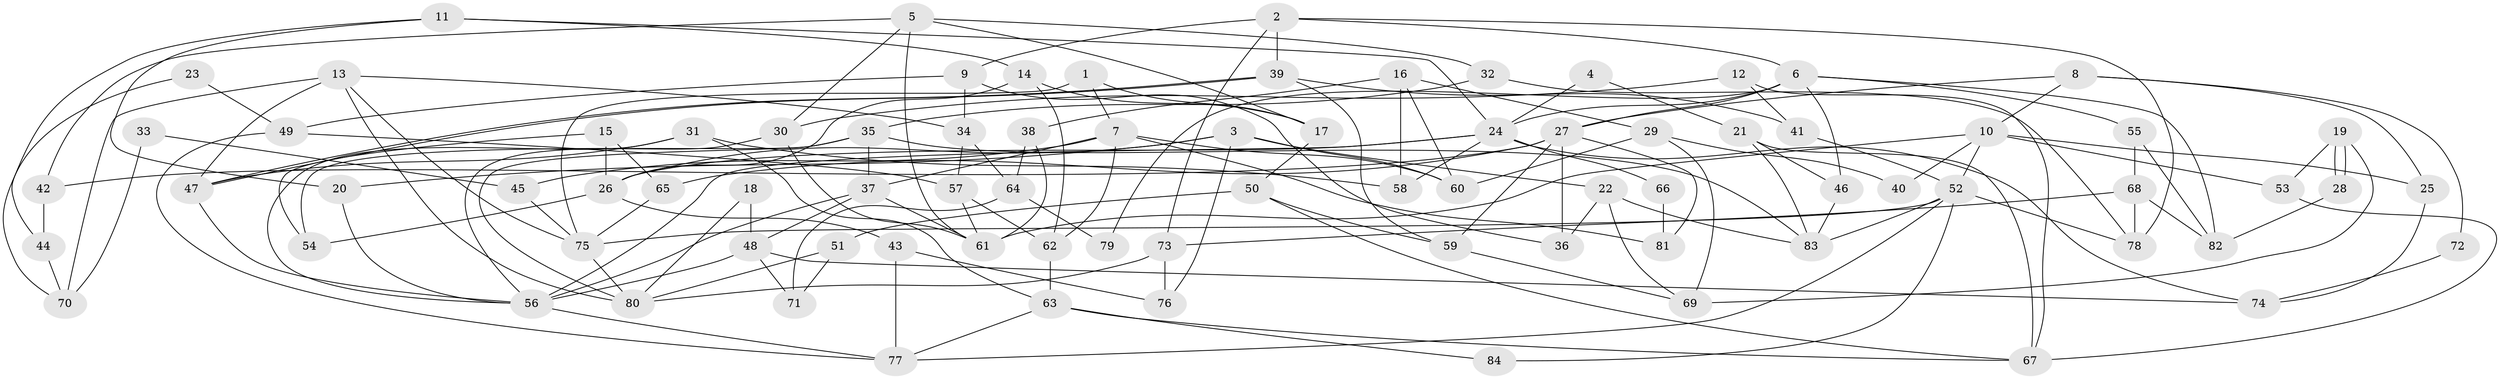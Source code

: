 // coarse degree distribution, {11: 0.058823529411764705, 8: 0.08823529411764706, 10: 0.058823529411764705, 6: 0.14705882352941177, 5: 0.14705882352941177, 2: 0.14705882352941177, 3: 0.11764705882352941, 4: 0.08823529411764706, 7: 0.058823529411764705, 9: 0.08823529411764706}
// Generated by graph-tools (version 1.1) at 2025/50/03/04/25 22:50:55]
// undirected, 84 vertices, 168 edges
graph export_dot {
  node [color=gray90,style=filled];
  1;
  2;
  3;
  4;
  5;
  6;
  7;
  8;
  9;
  10;
  11;
  12;
  13;
  14;
  15;
  16;
  17;
  18;
  19;
  20;
  21;
  22;
  23;
  24;
  25;
  26;
  27;
  28;
  29;
  30;
  31;
  32;
  33;
  34;
  35;
  36;
  37;
  38;
  39;
  40;
  41;
  42;
  43;
  44;
  45;
  46;
  47;
  48;
  49;
  50;
  51;
  52;
  53;
  54;
  55;
  56;
  57;
  58;
  59;
  60;
  61;
  62;
  63;
  64;
  65;
  66;
  67;
  68;
  69;
  70;
  71;
  72;
  73;
  74;
  75;
  76;
  77;
  78;
  79;
  80;
  81;
  82;
  83;
  84;
  1 -- 7;
  1 -- 17;
  1 -- 75;
  2 -- 73;
  2 -- 39;
  2 -- 6;
  2 -- 9;
  2 -- 78;
  3 -- 20;
  3 -- 26;
  3 -- 22;
  3 -- 60;
  3 -- 76;
  4 -- 21;
  4 -- 24;
  5 -- 32;
  5 -- 61;
  5 -- 17;
  5 -- 30;
  5 -- 42;
  6 -- 27;
  6 -- 24;
  6 -- 46;
  6 -- 55;
  6 -- 79;
  6 -- 82;
  7 -- 37;
  7 -- 60;
  7 -- 45;
  7 -- 62;
  7 -- 81;
  8 -- 27;
  8 -- 10;
  8 -- 25;
  8 -- 72;
  9 -- 49;
  9 -- 34;
  9 -- 36;
  10 -- 52;
  10 -- 61;
  10 -- 25;
  10 -- 40;
  10 -- 53;
  11 -- 14;
  11 -- 24;
  11 -- 20;
  11 -- 44;
  12 -- 30;
  12 -- 41;
  12 -- 67;
  13 -- 47;
  13 -- 80;
  13 -- 34;
  13 -- 70;
  13 -- 75;
  14 -- 62;
  14 -- 26;
  14 -- 17;
  15 -- 65;
  15 -- 26;
  15 -- 54;
  16 -- 58;
  16 -- 60;
  16 -- 29;
  16 -- 38;
  17 -- 50;
  18 -- 48;
  18 -- 80;
  19 -- 53;
  19 -- 28;
  19 -- 28;
  19 -- 69;
  20 -- 56;
  21 -- 83;
  21 -- 67;
  21 -- 46;
  22 -- 83;
  22 -- 36;
  22 -- 69;
  23 -- 49;
  23 -- 70;
  24 -- 56;
  24 -- 26;
  24 -- 58;
  24 -- 66;
  24 -- 74;
  25 -- 74;
  26 -- 54;
  26 -- 43;
  27 -- 59;
  27 -- 36;
  27 -- 42;
  27 -- 65;
  27 -- 81;
  28 -- 82;
  29 -- 69;
  29 -- 40;
  29 -- 60;
  30 -- 61;
  30 -- 56;
  31 -- 63;
  31 -- 47;
  31 -- 56;
  31 -- 58;
  32 -- 35;
  32 -- 78;
  33 -- 70;
  33 -- 45;
  34 -- 57;
  34 -- 64;
  35 -- 37;
  35 -- 83;
  35 -- 54;
  35 -- 80;
  37 -- 48;
  37 -- 56;
  37 -- 61;
  38 -- 61;
  38 -- 64;
  39 -- 47;
  39 -- 47;
  39 -- 59;
  39 -- 41;
  41 -- 52;
  42 -- 44;
  43 -- 77;
  43 -- 76;
  44 -- 70;
  45 -- 75;
  46 -- 83;
  47 -- 56;
  48 -- 74;
  48 -- 56;
  48 -- 71;
  49 -- 77;
  49 -- 57;
  50 -- 51;
  50 -- 59;
  50 -- 67;
  51 -- 71;
  51 -- 80;
  52 -- 78;
  52 -- 75;
  52 -- 77;
  52 -- 83;
  52 -- 84;
  53 -- 67;
  55 -- 82;
  55 -- 68;
  56 -- 77;
  57 -- 62;
  57 -- 61;
  59 -- 69;
  62 -- 63;
  63 -- 67;
  63 -- 77;
  63 -- 84;
  64 -- 71;
  64 -- 79;
  65 -- 75;
  66 -- 81;
  68 -- 73;
  68 -- 78;
  68 -- 82;
  72 -- 74;
  73 -- 80;
  73 -- 76;
  75 -- 80;
}
